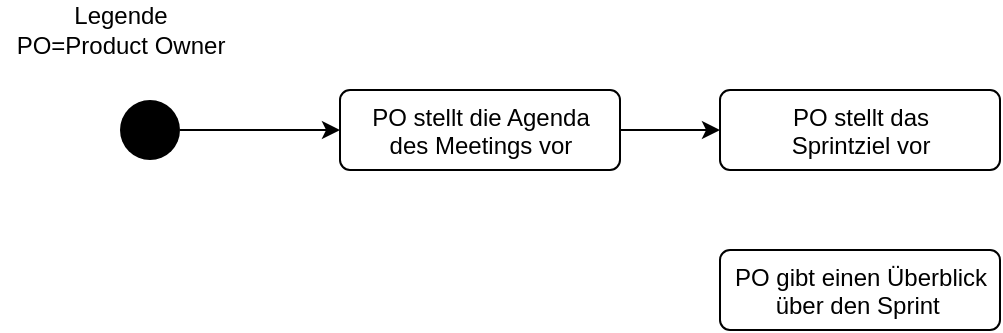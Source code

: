 <mxfile version="13.10.0" type="github">
  <diagram id="fH02EhWVe4zG2VkzPRTq" name="Page-1">
    <mxGraphModel dx="885" dy="732" grid="1" gridSize="10" guides="1" tooltips="1" connect="1" arrows="1" fold="1" page="1" pageScale="1" pageWidth="827" pageHeight="1169" math="0" shadow="0">
      <root>
        <mxCell id="0" />
        <mxCell id="1" parent="0" />
        <mxCell id="eLBkmYkiiRd03wH__Cpo-6" style="edgeStyle=orthogonalEdgeStyle;rounded=0;orthogonalLoop=1;jettySize=auto;html=1;" edge="1" parent="1" source="eLBkmYkiiRd03wH__Cpo-1" target="eLBkmYkiiRd03wH__Cpo-2">
          <mxGeometry relative="1" as="geometry" />
        </mxCell>
        <mxCell id="eLBkmYkiiRd03wH__Cpo-1" value="" style="ellipse;fillColor=#000000;strokeColor=none;" vertex="1" parent="1">
          <mxGeometry x="60" y="75" width="30" height="30" as="geometry" />
        </mxCell>
        <mxCell id="eLBkmYkiiRd03wH__Cpo-5" style="edgeStyle=orthogonalEdgeStyle;rounded=0;orthogonalLoop=1;jettySize=auto;html=1;" edge="1" parent="1" source="eLBkmYkiiRd03wH__Cpo-2" target="eLBkmYkiiRd03wH__Cpo-4">
          <mxGeometry relative="1" as="geometry" />
        </mxCell>
        <mxCell id="eLBkmYkiiRd03wH__Cpo-2" value="PO stellt die Agenda &lt;br&gt;des Meetings vor" style="html=1;align=center;verticalAlign=top;rounded=1;absoluteArcSize=1;arcSize=10;dashed=0;" vertex="1" parent="1">
          <mxGeometry x="170" y="70" width="140" height="40" as="geometry" />
        </mxCell>
        <mxCell id="eLBkmYkiiRd03wH__Cpo-3" value="Legende&lt;br&gt;PO=Product Owner" style="text;html=1;align=center;verticalAlign=middle;resizable=0;points=[];autosize=1;" vertex="1" parent="1">
          <mxGeometry y="25" width="120" height="30" as="geometry" />
        </mxCell>
        <mxCell id="eLBkmYkiiRd03wH__Cpo-4" value="PO stellt das &lt;br&gt;Sprintziel vor" style="html=1;align=center;verticalAlign=top;rounded=1;absoluteArcSize=1;arcSize=10;dashed=0;" vertex="1" parent="1">
          <mxGeometry x="360" y="70" width="140" height="40" as="geometry" />
        </mxCell>
        <mxCell id="eLBkmYkiiRd03wH__Cpo-7" value="PO gibt einen Überblick&lt;br&gt;über den Sprint&amp;nbsp;" style="html=1;align=center;verticalAlign=top;rounded=1;absoluteArcSize=1;arcSize=10;dashed=0;" vertex="1" parent="1">
          <mxGeometry x="360" y="150" width="140" height="40" as="geometry" />
        </mxCell>
      </root>
    </mxGraphModel>
  </diagram>
</mxfile>

